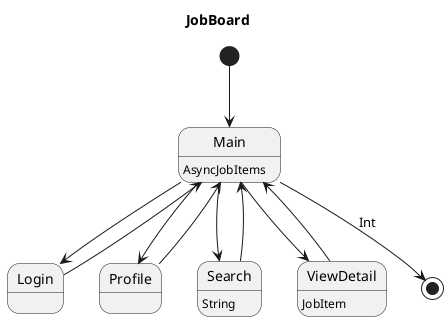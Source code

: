 /***************************************************************************
 * This source file is part of the RemoteBees open source project.         *
 *                                                                         *
 * Licensed under the MIT License. See LICENSE for license information     *
 ***************************************************************************/

@startuml

title JobBoard

[*] --> Main

Main --> Login
Main --> Profile
Main --> Search
Main --> ViewDetail

Login --> Main
Profile --> Main
Search --> Main
ViewDetail --> Main

ViewDetail: JobItem
Search: String

!$export_lang = %getenv("export_lang")
!if ($export_lang == "swift")
Main --> [*]
Main: Promise<[JobItem]>
!else
Main --> [*]: Int
Main: AsyncJobItems
!endif

@enduml
